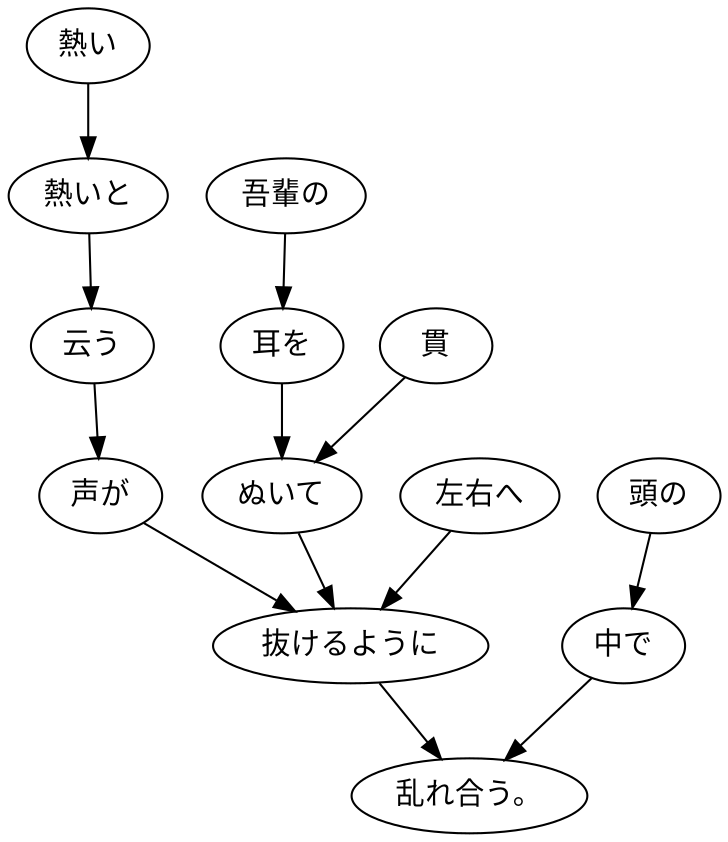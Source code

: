 digraph graph4518 {
	node0 [label="熱い"];
	node1 [label="熱いと"];
	node2 [label="云う"];
	node3 [label="声が"];
	node4 [label="吾輩の"];
	node5 [label="耳を"];
	node6 [label="貫"];
	node7 [label="ぬいて"];
	node8 [label="左右へ"];
	node9 [label="抜けるように"];
	node10 [label="頭の"];
	node11 [label="中で"];
	node12 [label="乱れ合う。"];
	node0 -> node1;
	node1 -> node2;
	node2 -> node3;
	node3 -> node9;
	node4 -> node5;
	node5 -> node7;
	node6 -> node7;
	node7 -> node9;
	node8 -> node9;
	node9 -> node12;
	node10 -> node11;
	node11 -> node12;
}
